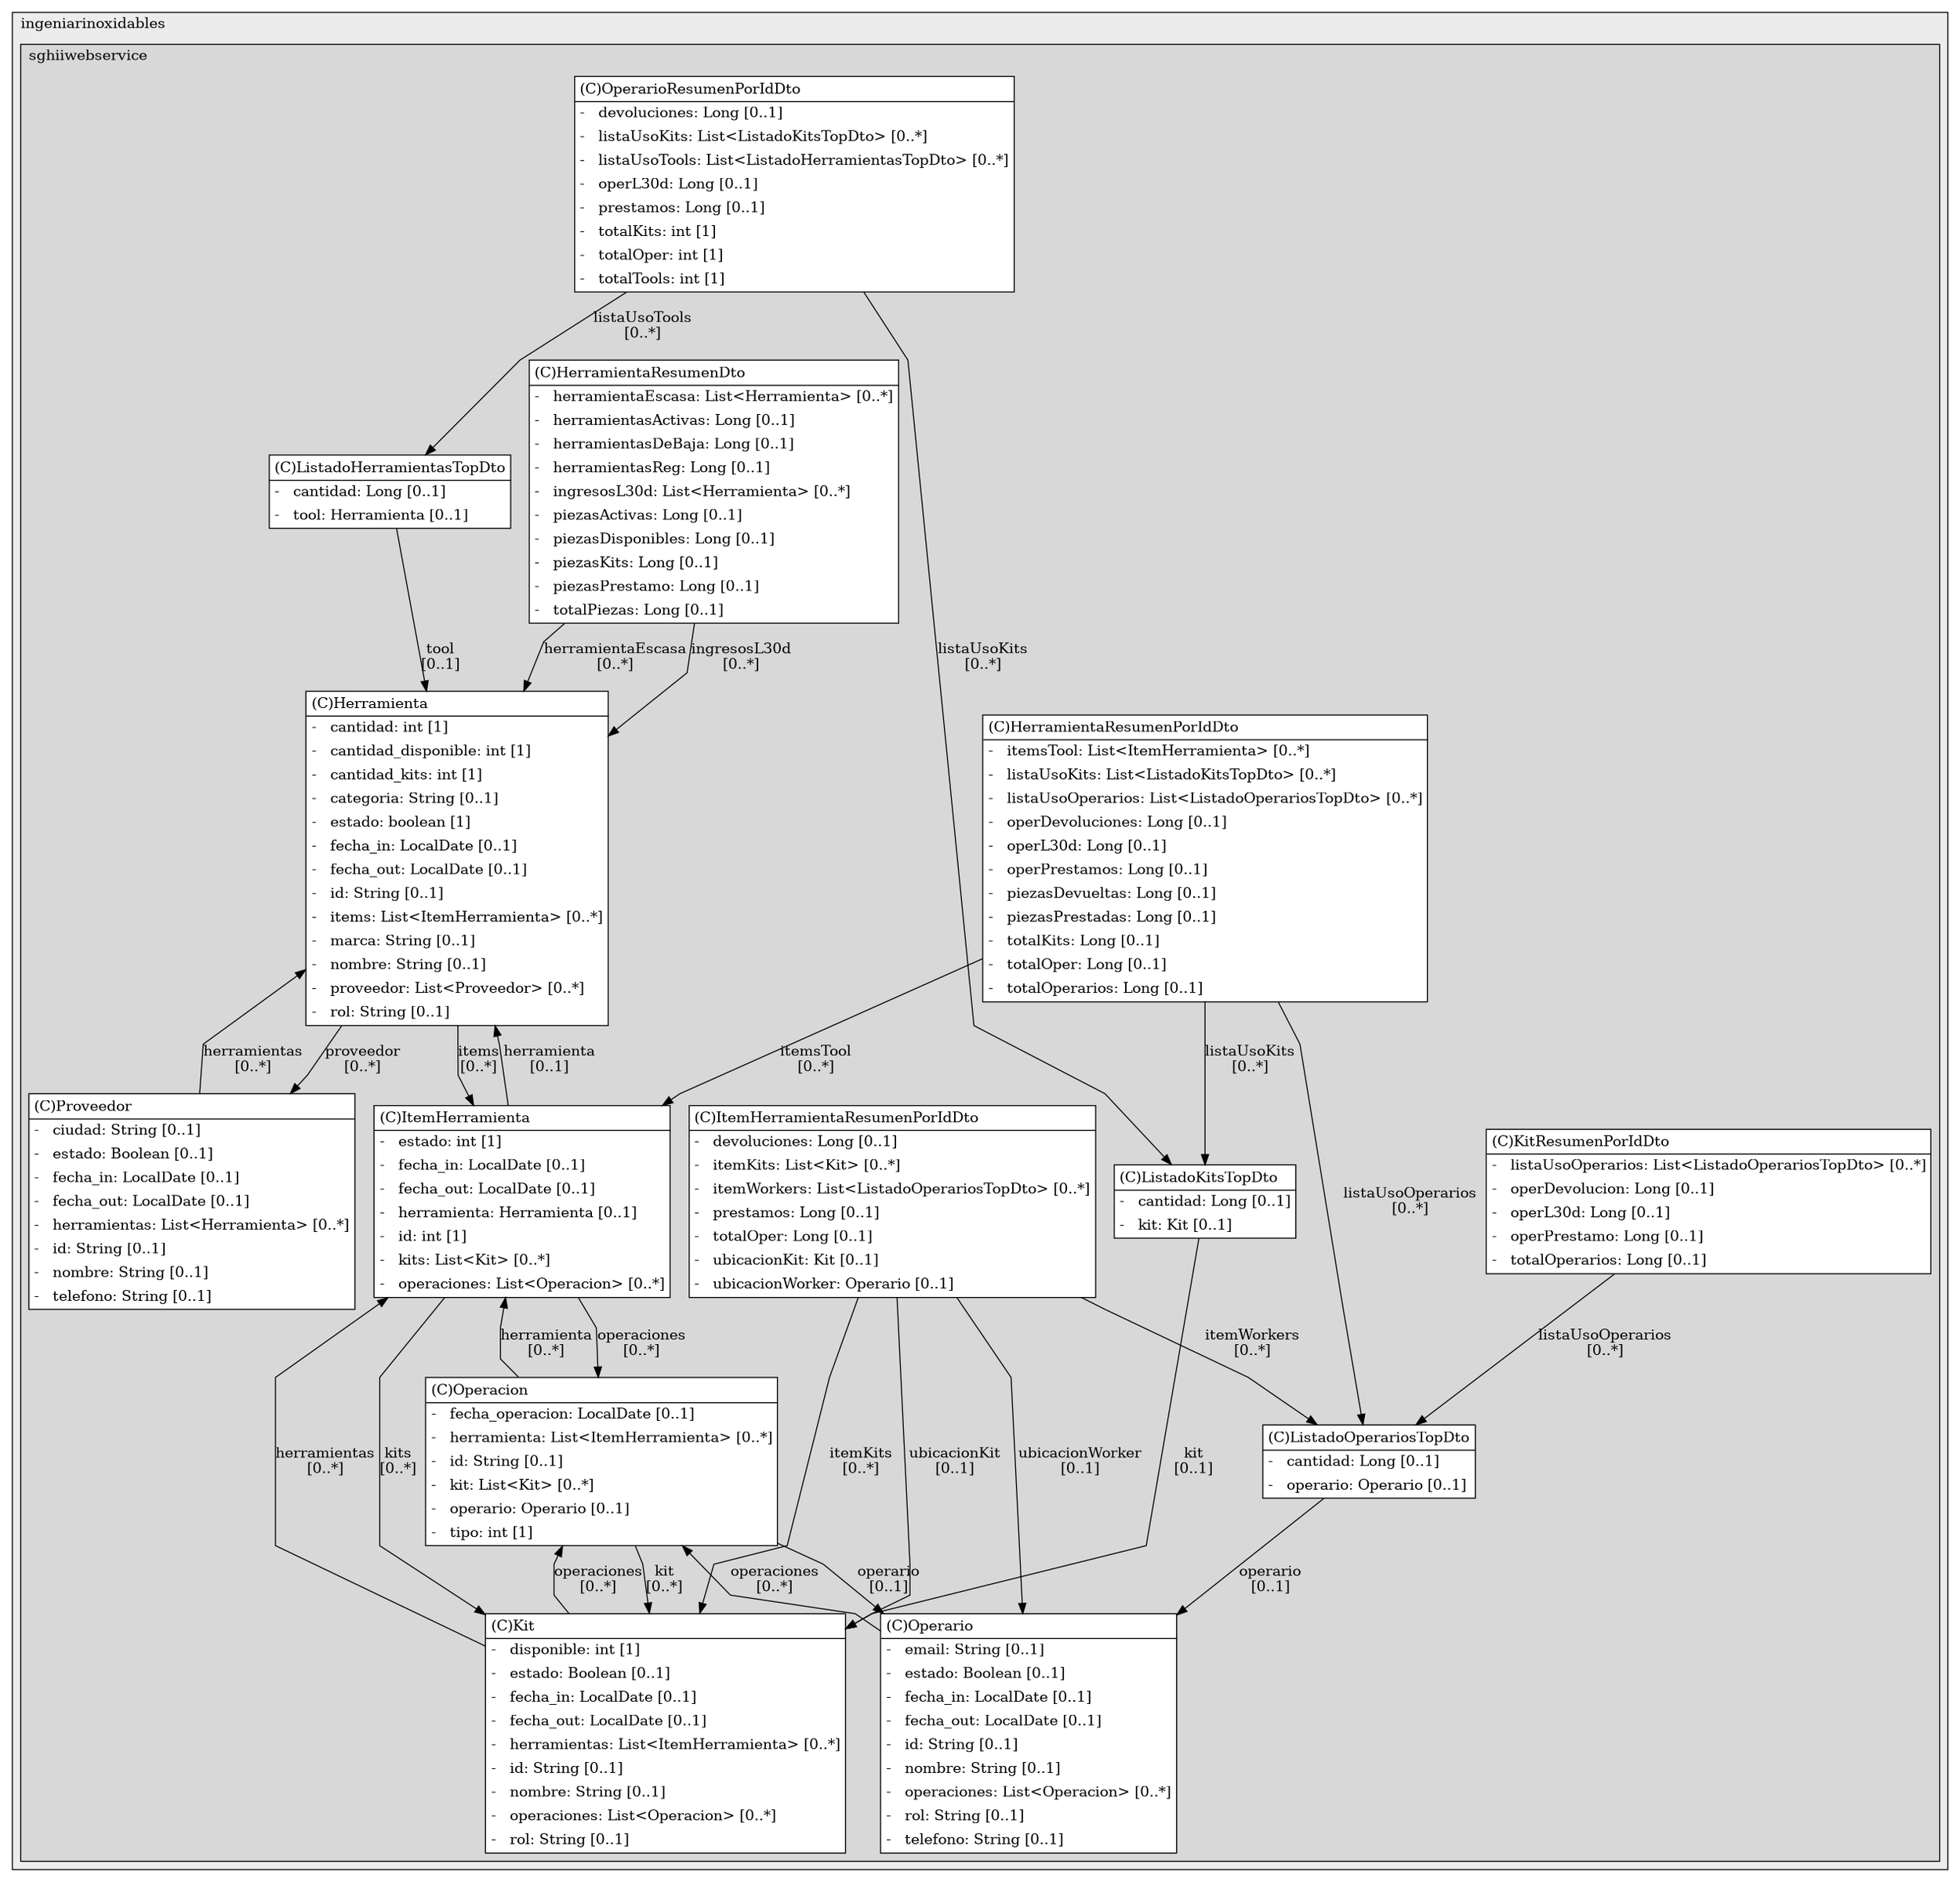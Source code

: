 @startuml

/' diagram meta data start
config=StructureConfiguration;
{
  "projectClassification": {
    "searchMode": "OpenProject", // OpenProject, AllProjects
    "includedProjects": "",
    "pathEndKeywords": "*.impl",
    "isClientPath": "",
    "isClientName": "",
    "isTestPath": "",
    "isTestName": "",
    "isMappingPath": "",
    "isMappingName": "",
    "isDataAccessPath": "",
    "isDataAccessName": "",
    "isDataStructurePath": "",
    "isDataStructureName": "",
    "isInterfaceStructuresPath": "",
    "isInterfaceStructuresName": "",
    "isEntryPointPath": "",
    "isEntryPointName": "",
    "treatFinalFieldsAsMandatory": false
  },
  "graphRestriction": {
    "classPackageExcludeFilter": "",
    "classPackageIncludeFilter": "",
    "classNameExcludeFilter": "",
    "classNameIncludeFilter": "",
    "methodNameExcludeFilter": "",
    "methodNameIncludeFilter": "",
    "removeByInheritance": "", // inheritance/annotation based filtering is done in a second step
    "removeByAnnotation": "",
    "removeByClassPackage": "", // cleanup the graph after inheritance/annotation based filtering is done
    "removeByClassName": "",
    "cutMappings": false,
    "cutEnum": true,
    "cutTests": true,
    "cutClient": true,
    "cutDataAccess": false,
    "cutInterfaceStructures": false,
    "cutDataStructures": false,
    "cutGetterAndSetter": true,
    "cutConstructors": true
  },
  "graphTraversal": {
    "forwardDepth": 6,
    "backwardDepth": 6,
    "classPackageExcludeFilter": "",
    "classPackageIncludeFilter": "",
    "classNameExcludeFilter": "",
    "classNameIncludeFilter": "",
    "methodNameExcludeFilter": "",
    "methodNameIncludeFilter": "",
    "hideMappings": false,
    "hideDataStructures": false,
    "hidePrivateMethods": true,
    "hideInterfaceCalls": true, // indirection: implementation -> interface (is hidden) -> implementation
    "onlyShowApplicationEntryPoints": false, // root node is included
    "useMethodCallsForStructureDiagram": "ForwardOnly" // ForwardOnly, BothDirections, No
  },
  "details": {
    "aggregation": "GroupByClass", // ByClass, GroupByClass, None
    "showClassGenericTypes": true,
    "showMethods": true,
    "showMethodParameterNames": true,
    "showMethodParameterTypes": true,
    "showMethodReturnType": true,
    "showPackageLevels": 2,
    "showDetailedClassStructure": true
  },
  "rootClass": "com.ingeniarinoxidables.sghiiwebservice.modelo.Herramienta",
  "extensionCallbackMethod": "" // qualified.class.name#methodName - signature: public static String method(String)
}
diagram meta data end '/



digraph g {
    rankdir="TB"
    splines=polyline
    

'nodes 
subgraph cluster_1197233471 { 
   	label=ingeniarinoxidables
	labeljust=l
	fillcolor="#ececec"
	style=filled
   
   subgraph cluster_593371288 { 
   	label=sghiiwebservice
	labeljust=l
	fillcolor="#d8d8d8"
	style=filled
   
   Herramienta1825860153[
	label=<<TABLE BORDER="1" CELLBORDER="0" CELLPADDING="4" CELLSPACING="0">
<TR><TD ALIGN="LEFT" >(C)Herramienta</TD></TR>
<HR/>
<TR><TD ALIGN="LEFT" >-   cantidad: int [1]</TD></TR>
<TR><TD ALIGN="LEFT" >-   cantidad_disponible: int [1]</TD></TR>
<TR><TD ALIGN="LEFT" >-   cantidad_kits: int [1]</TD></TR>
<TR><TD ALIGN="LEFT" >-   categoria: String [0..1]</TD></TR>
<TR><TD ALIGN="LEFT" >-   estado: boolean [1]</TD></TR>
<TR><TD ALIGN="LEFT" >-   fecha_in: LocalDate [0..1]</TD></TR>
<TR><TD ALIGN="LEFT" >-   fecha_out: LocalDate [0..1]</TD></TR>
<TR><TD ALIGN="LEFT" >-   id: String [0..1]</TD></TR>
<TR><TD ALIGN="LEFT" >-   items: List&lt;ItemHerramienta&gt; [0..*]</TD></TR>
<TR><TD ALIGN="LEFT" >-   marca: String [0..1]</TD></TR>
<TR><TD ALIGN="LEFT" >-   nombre: String [0..1]</TD></TR>
<TR><TD ALIGN="LEFT" >-   proveedor: List&lt;Proveedor&gt; [0..*]</TD></TR>
<TR><TD ALIGN="LEFT" >-   rol: String [0..1]</TD></TR>
</TABLE>>
	style=filled
	margin=0
	shape=plaintext
	fillcolor="#FFFFFF"
];

HerramientaResumenDto1350371111[
	label=<<TABLE BORDER="1" CELLBORDER="0" CELLPADDING="4" CELLSPACING="0">
<TR><TD ALIGN="LEFT" >(C)HerramientaResumenDto</TD></TR>
<HR/>
<TR><TD ALIGN="LEFT" >-   herramientaEscasa: List&lt;Herramienta&gt; [0..*]</TD></TR>
<TR><TD ALIGN="LEFT" >-   herramientasActivas: Long [0..1]</TD></TR>
<TR><TD ALIGN="LEFT" >-   herramientasDeBaja: Long [0..1]</TD></TR>
<TR><TD ALIGN="LEFT" >-   herramientasReg: Long [0..1]</TD></TR>
<TR><TD ALIGN="LEFT" >-   ingresosL30d: List&lt;Herramienta&gt; [0..*]</TD></TR>
<TR><TD ALIGN="LEFT" >-   piezasActivas: Long [0..1]</TD></TR>
<TR><TD ALIGN="LEFT" >-   piezasDisponibles: Long [0..1]</TD></TR>
<TR><TD ALIGN="LEFT" >-   piezasKits: Long [0..1]</TD></TR>
<TR><TD ALIGN="LEFT" >-   piezasPrestamo: Long [0..1]</TD></TR>
<TR><TD ALIGN="LEFT" >-   totalPiezas: Long [0..1]</TD></TR>
</TABLE>>
	style=filled
	margin=0
	shape=plaintext
	fillcolor="#FFFFFF"
];

HerramientaResumenPorIdDto1350371111[
	label=<<TABLE BORDER="1" CELLBORDER="0" CELLPADDING="4" CELLSPACING="0">
<TR><TD ALIGN="LEFT" >(C)HerramientaResumenPorIdDto</TD></TR>
<HR/>
<TR><TD ALIGN="LEFT" >-   itemsTool: List&lt;ItemHerramienta&gt; [0..*]</TD></TR>
<TR><TD ALIGN="LEFT" >-   listaUsoKits: List&lt;ListadoKitsTopDto&gt; [0..*]</TD></TR>
<TR><TD ALIGN="LEFT" >-   listaUsoOperarios: List&lt;ListadoOperariosTopDto&gt; [0..*]</TD></TR>
<TR><TD ALIGN="LEFT" >-   operDevoluciones: Long [0..1]</TD></TR>
<TR><TD ALIGN="LEFT" >-   operL30d: Long [0..1]</TD></TR>
<TR><TD ALIGN="LEFT" >-   operPrestamos: Long [0..1]</TD></TR>
<TR><TD ALIGN="LEFT" >-   piezasDevueltas: Long [0..1]</TD></TR>
<TR><TD ALIGN="LEFT" >-   piezasPrestadas: Long [0..1]</TD></TR>
<TR><TD ALIGN="LEFT" >-   totalKits: Long [0..1]</TD></TR>
<TR><TD ALIGN="LEFT" >-   totalOper: Long [0..1]</TD></TR>
<TR><TD ALIGN="LEFT" >-   totalOperarios: Long [0..1]</TD></TR>
</TABLE>>
	style=filled
	margin=0
	shape=plaintext
	fillcolor="#FFFFFF"
];

ItemHerramienta1825860153[
	label=<<TABLE BORDER="1" CELLBORDER="0" CELLPADDING="4" CELLSPACING="0">
<TR><TD ALIGN="LEFT" >(C)ItemHerramienta</TD></TR>
<HR/>
<TR><TD ALIGN="LEFT" >-   estado: int [1]</TD></TR>
<TR><TD ALIGN="LEFT" >-   fecha_in: LocalDate [0..1]</TD></TR>
<TR><TD ALIGN="LEFT" >-   fecha_out: LocalDate [0..1]</TD></TR>
<TR><TD ALIGN="LEFT" >-   herramienta: Herramienta [0..1]</TD></TR>
<TR><TD ALIGN="LEFT" >-   id: int [1]</TD></TR>
<TR><TD ALIGN="LEFT" >-   kits: List&lt;Kit&gt; [0..*]</TD></TR>
<TR><TD ALIGN="LEFT" >-   operaciones: List&lt;Operacion&gt; [0..*]</TD></TR>
</TABLE>>
	style=filled
	margin=0
	shape=plaintext
	fillcolor="#FFFFFF"
];

ItemHerramientaResumenPorIdDto1350371111[
	label=<<TABLE BORDER="1" CELLBORDER="0" CELLPADDING="4" CELLSPACING="0">
<TR><TD ALIGN="LEFT" >(C)ItemHerramientaResumenPorIdDto</TD></TR>
<HR/>
<TR><TD ALIGN="LEFT" >-   devoluciones: Long [0..1]</TD></TR>
<TR><TD ALIGN="LEFT" >-   itemKits: List&lt;Kit&gt; [0..*]</TD></TR>
<TR><TD ALIGN="LEFT" >-   itemWorkers: List&lt;ListadoOperariosTopDto&gt; [0..*]</TD></TR>
<TR><TD ALIGN="LEFT" >-   prestamos: Long [0..1]</TD></TR>
<TR><TD ALIGN="LEFT" >-   totalOper: Long [0..1]</TD></TR>
<TR><TD ALIGN="LEFT" >-   ubicacionKit: Kit [0..1]</TD></TR>
<TR><TD ALIGN="LEFT" >-   ubicacionWorker: Operario [0..1]</TD></TR>
</TABLE>>
	style=filled
	margin=0
	shape=plaintext
	fillcolor="#FFFFFF"
];

Kit1825860153[
	label=<<TABLE BORDER="1" CELLBORDER="0" CELLPADDING="4" CELLSPACING="0">
<TR><TD ALIGN="LEFT" >(C)Kit</TD></TR>
<HR/>
<TR><TD ALIGN="LEFT" >-   disponible: int [1]</TD></TR>
<TR><TD ALIGN="LEFT" >-   estado: Boolean [0..1]</TD></TR>
<TR><TD ALIGN="LEFT" >-   fecha_in: LocalDate [0..1]</TD></TR>
<TR><TD ALIGN="LEFT" >-   fecha_out: LocalDate [0..1]</TD></TR>
<TR><TD ALIGN="LEFT" >-   herramientas: List&lt;ItemHerramienta&gt; [0..*]</TD></TR>
<TR><TD ALIGN="LEFT" >-   id: String [0..1]</TD></TR>
<TR><TD ALIGN="LEFT" >-   nombre: String [0..1]</TD></TR>
<TR><TD ALIGN="LEFT" >-   operaciones: List&lt;Operacion&gt; [0..*]</TD></TR>
<TR><TD ALIGN="LEFT" >-   rol: String [0..1]</TD></TR>
</TABLE>>
	style=filled
	margin=0
	shape=plaintext
	fillcolor="#FFFFFF"
];

KitResumenPorIdDto1350371111[
	label=<<TABLE BORDER="1" CELLBORDER="0" CELLPADDING="4" CELLSPACING="0">
<TR><TD ALIGN="LEFT" >(C)KitResumenPorIdDto</TD></TR>
<HR/>
<TR><TD ALIGN="LEFT" >-   listaUsoOperarios: List&lt;ListadoOperariosTopDto&gt; [0..*]</TD></TR>
<TR><TD ALIGN="LEFT" >-   operDevolucion: Long [0..1]</TD></TR>
<TR><TD ALIGN="LEFT" >-   operL30d: Long [0..1]</TD></TR>
<TR><TD ALIGN="LEFT" >-   operPrestamo: Long [0..1]</TD></TR>
<TR><TD ALIGN="LEFT" >-   totalOperarios: Long [0..1]</TD></TR>
</TABLE>>
	style=filled
	margin=0
	shape=plaintext
	fillcolor="#FFFFFF"
];

ListadoHerramientasTopDto1350371111[
	label=<<TABLE BORDER="1" CELLBORDER="0" CELLPADDING="4" CELLSPACING="0">
<TR><TD ALIGN="LEFT" >(C)ListadoHerramientasTopDto</TD></TR>
<HR/>
<TR><TD ALIGN="LEFT" >-   cantidad: Long [0..1]</TD></TR>
<TR><TD ALIGN="LEFT" >-   tool: Herramienta [0..1]</TD></TR>
</TABLE>>
	style=filled
	margin=0
	shape=plaintext
	fillcolor="#FFFFFF"
];

ListadoKitsTopDto1350371111[
	label=<<TABLE BORDER="1" CELLBORDER="0" CELLPADDING="4" CELLSPACING="0">
<TR><TD ALIGN="LEFT" >(C)ListadoKitsTopDto</TD></TR>
<HR/>
<TR><TD ALIGN="LEFT" >-   cantidad: Long [0..1]</TD></TR>
<TR><TD ALIGN="LEFT" >-   kit: Kit [0..1]</TD></TR>
</TABLE>>
	style=filled
	margin=0
	shape=plaintext
	fillcolor="#FFFFFF"
];

ListadoOperariosTopDto1350371111[
	label=<<TABLE BORDER="1" CELLBORDER="0" CELLPADDING="4" CELLSPACING="0">
<TR><TD ALIGN="LEFT" >(C)ListadoOperariosTopDto</TD></TR>
<HR/>
<TR><TD ALIGN="LEFT" >-   cantidad: Long [0..1]</TD></TR>
<TR><TD ALIGN="LEFT" >-   operario: Operario [0..1]</TD></TR>
</TABLE>>
	style=filled
	margin=0
	shape=plaintext
	fillcolor="#FFFFFF"
];

Operacion1825860153[
	label=<<TABLE BORDER="1" CELLBORDER="0" CELLPADDING="4" CELLSPACING="0">
<TR><TD ALIGN="LEFT" >(C)Operacion</TD></TR>
<HR/>
<TR><TD ALIGN="LEFT" >-   fecha_operacion: LocalDate [0..1]</TD></TR>
<TR><TD ALIGN="LEFT" >-   herramienta: List&lt;ItemHerramienta&gt; [0..*]</TD></TR>
<TR><TD ALIGN="LEFT" >-   id: String [0..1]</TD></TR>
<TR><TD ALIGN="LEFT" >-   kit: List&lt;Kit&gt; [0..*]</TD></TR>
<TR><TD ALIGN="LEFT" >-   operario: Operario [0..1]</TD></TR>
<TR><TD ALIGN="LEFT" >-   tipo: int [1]</TD></TR>
</TABLE>>
	style=filled
	margin=0
	shape=plaintext
	fillcolor="#FFFFFF"
];

Operario1825860153[
	label=<<TABLE BORDER="1" CELLBORDER="0" CELLPADDING="4" CELLSPACING="0">
<TR><TD ALIGN="LEFT" >(C)Operario</TD></TR>
<HR/>
<TR><TD ALIGN="LEFT" >-   email: String [0..1]</TD></TR>
<TR><TD ALIGN="LEFT" >-   estado: Boolean [0..1]</TD></TR>
<TR><TD ALIGN="LEFT" >-   fecha_in: LocalDate [0..1]</TD></TR>
<TR><TD ALIGN="LEFT" >-   fecha_out: LocalDate [0..1]</TD></TR>
<TR><TD ALIGN="LEFT" >-   id: String [0..1]</TD></TR>
<TR><TD ALIGN="LEFT" >-   nombre: String [0..1]</TD></TR>
<TR><TD ALIGN="LEFT" >-   operaciones: List&lt;Operacion&gt; [0..*]</TD></TR>
<TR><TD ALIGN="LEFT" >-   rol: String [0..1]</TD></TR>
<TR><TD ALIGN="LEFT" >-   telefono: String [0..1]</TD></TR>
</TABLE>>
	style=filled
	margin=0
	shape=plaintext
	fillcolor="#FFFFFF"
];

OperarioResumenPorIdDto1350371111[
	label=<<TABLE BORDER="1" CELLBORDER="0" CELLPADDING="4" CELLSPACING="0">
<TR><TD ALIGN="LEFT" >(C)OperarioResumenPorIdDto</TD></TR>
<HR/>
<TR><TD ALIGN="LEFT" >-   devoluciones: Long [0..1]</TD></TR>
<TR><TD ALIGN="LEFT" >-   listaUsoKits: List&lt;ListadoKitsTopDto&gt; [0..*]</TD></TR>
<TR><TD ALIGN="LEFT" >-   listaUsoTools: List&lt;ListadoHerramientasTopDto&gt; [0..*]</TD></TR>
<TR><TD ALIGN="LEFT" >-   operL30d: Long [0..1]</TD></TR>
<TR><TD ALIGN="LEFT" >-   prestamos: Long [0..1]</TD></TR>
<TR><TD ALIGN="LEFT" >-   totalKits: int [1]</TD></TR>
<TR><TD ALIGN="LEFT" >-   totalOper: int [1]</TD></TR>
<TR><TD ALIGN="LEFT" >-   totalTools: int [1]</TD></TR>
</TABLE>>
	style=filled
	margin=0
	shape=plaintext
	fillcolor="#FFFFFF"
];

Proveedor1825860153[
	label=<<TABLE BORDER="1" CELLBORDER="0" CELLPADDING="4" CELLSPACING="0">
<TR><TD ALIGN="LEFT" >(C)Proveedor</TD></TR>
<HR/>
<TR><TD ALIGN="LEFT" >-   ciudad: String [0..1]</TD></TR>
<TR><TD ALIGN="LEFT" >-   estado: Boolean [0..1]</TD></TR>
<TR><TD ALIGN="LEFT" >-   fecha_in: LocalDate [0..1]</TD></TR>
<TR><TD ALIGN="LEFT" >-   fecha_out: LocalDate [0..1]</TD></TR>
<TR><TD ALIGN="LEFT" >-   herramientas: List&lt;Herramienta&gt; [0..*]</TD></TR>
<TR><TD ALIGN="LEFT" >-   id: String [0..1]</TD></TR>
<TR><TD ALIGN="LEFT" >-   nombre: String [0..1]</TD></TR>
<TR><TD ALIGN="LEFT" >-   telefono: String [0..1]</TD></TR>
</TABLE>>
	style=filled
	margin=0
	shape=plaintext
	fillcolor="#FFFFFF"
];
} 
} 

'edges    
Herramienta1825860153 -> ItemHerramienta1825860153[label="items
[0..*]"];
Herramienta1825860153 -> Proveedor1825860153[label="proveedor
[0..*]"];
HerramientaResumenDto1350371111 -> Herramienta1825860153[label="herramientaEscasa
[0..*]"];
HerramientaResumenDto1350371111 -> Herramienta1825860153[label="ingresosL30d
[0..*]"];
HerramientaResumenPorIdDto1350371111 -> ItemHerramienta1825860153[label="itemsTool
[0..*]"];
HerramientaResumenPorIdDto1350371111 -> ListadoKitsTopDto1350371111[label="listaUsoKits
[0..*]"];
HerramientaResumenPorIdDto1350371111 -> ListadoOperariosTopDto1350371111[label="listaUsoOperarios
[0..*]"];
ItemHerramienta1825860153 -> Herramienta1825860153[label="herramienta
[0..1]"];
ItemHerramienta1825860153 -> Kit1825860153[label="kits
[0..*]"];
ItemHerramienta1825860153 -> Operacion1825860153[label="operaciones
[0..*]"];
ItemHerramientaResumenPorIdDto1350371111 -> Kit1825860153[label="itemKits
[0..*]"];
ItemHerramientaResumenPorIdDto1350371111 -> Kit1825860153[label="ubicacionKit
[0..1]"];
ItemHerramientaResumenPorIdDto1350371111 -> ListadoOperariosTopDto1350371111[label="itemWorkers
[0..*]"];
ItemHerramientaResumenPorIdDto1350371111 -> Operario1825860153[label="ubicacionWorker
[0..1]"];
Kit1825860153 -> ItemHerramienta1825860153[label="herramientas
[0..*]"];
Kit1825860153 -> Operacion1825860153[label="operaciones
[0..*]"];
KitResumenPorIdDto1350371111 -> ListadoOperariosTopDto1350371111[label="listaUsoOperarios
[0..*]"];
ListadoHerramientasTopDto1350371111 -> Herramienta1825860153[label="tool
[0..1]"];
ListadoKitsTopDto1350371111 -> Kit1825860153[label="kit
[0..1]"];
ListadoOperariosTopDto1350371111 -> Operario1825860153[label="operario
[0..1]"];
Operacion1825860153 -> ItemHerramienta1825860153[label="herramienta
[0..*]"];
Operacion1825860153 -> Kit1825860153[label="kit
[0..*]"];
Operacion1825860153 -> Operario1825860153[label="operario
[0..1]"];
Operario1825860153 -> Operacion1825860153[label="operaciones
[0..*]"];
OperarioResumenPorIdDto1350371111 -> ListadoHerramientasTopDto1350371111[label="listaUsoTools
[0..*]"];
OperarioResumenPorIdDto1350371111 -> ListadoKitsTopDto1350371111[label="listaUsoKits
[0..*]"];
Proveedor1825860153 -> Herramienta1825860153[label="herramientas
[0..*]"];
    
}
@enduml
